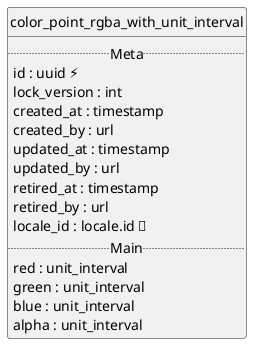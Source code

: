 @startuml uml
skinparam monochrome true
skinparam linetype ortho
hide circle

entity color_point_rgba_with_unit_interval {
  .. Meta ..
  id : uuid ⚡
  lock_version : int
  created_at : timestamp
  created_by : url
  updated_at : timestamp
  updated_by : url
  retired_at : timestamp
  retired_by : url
  locale_id : locale.id 🔑
  .. Main ..
  red : unit_interval
  green : unit_interval
  blue : unit_interval
  alpha : unit_interval
}

@enduml
